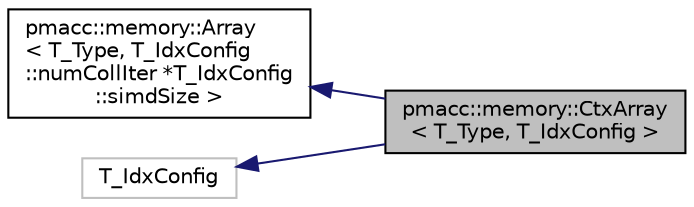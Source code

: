 digraph "pmacc::memory::CtxArray&lt; T_Type, T_IdxConfig &gt;"
{
 // LATEX_PDF_SIZE
  edge [fontname="Helvetica",fontsize="10",labelfontname="Helvetica",labelfontsize="10"];
  node [fontname="Helvetica",fontsize="10",shape=record];
  rankdir="LR";
  Node1 [label="pmacc::memory::CtxArray\l\< T_Type, T_IdxConfig \>",height=0.2,width=0.4,color="black", fillcolor="grey75", style="filled", fontcolor="black",tooltip="Static sized array for a local variable."];
  Node2 -> Node1 [dir="back",color="midnightblue",fontsize="10",style="solid",fontname="Helvetica"];
  Node2 [label="pmacc::memory::Array\l\< T_Type, T_IdxConfig\l::numCollIter *T_IdxConfig\l::simdSize \>",height=0.2,width=0.4,color="black", fillcolor="white", style="filled",URL="$structpmacc_1_1memory_1_1_array.html",tooltip=" "];
  Node3 -> Node1 [dir="back",color="midnightblue",fontsize="10",style="solid",fontname="Helvetica"];
  Node3 [label="T_IdxConfig",height=0.2,width=0.4,color="grey75", fillcolor="white", style="filled",tooltip=" "];
}
